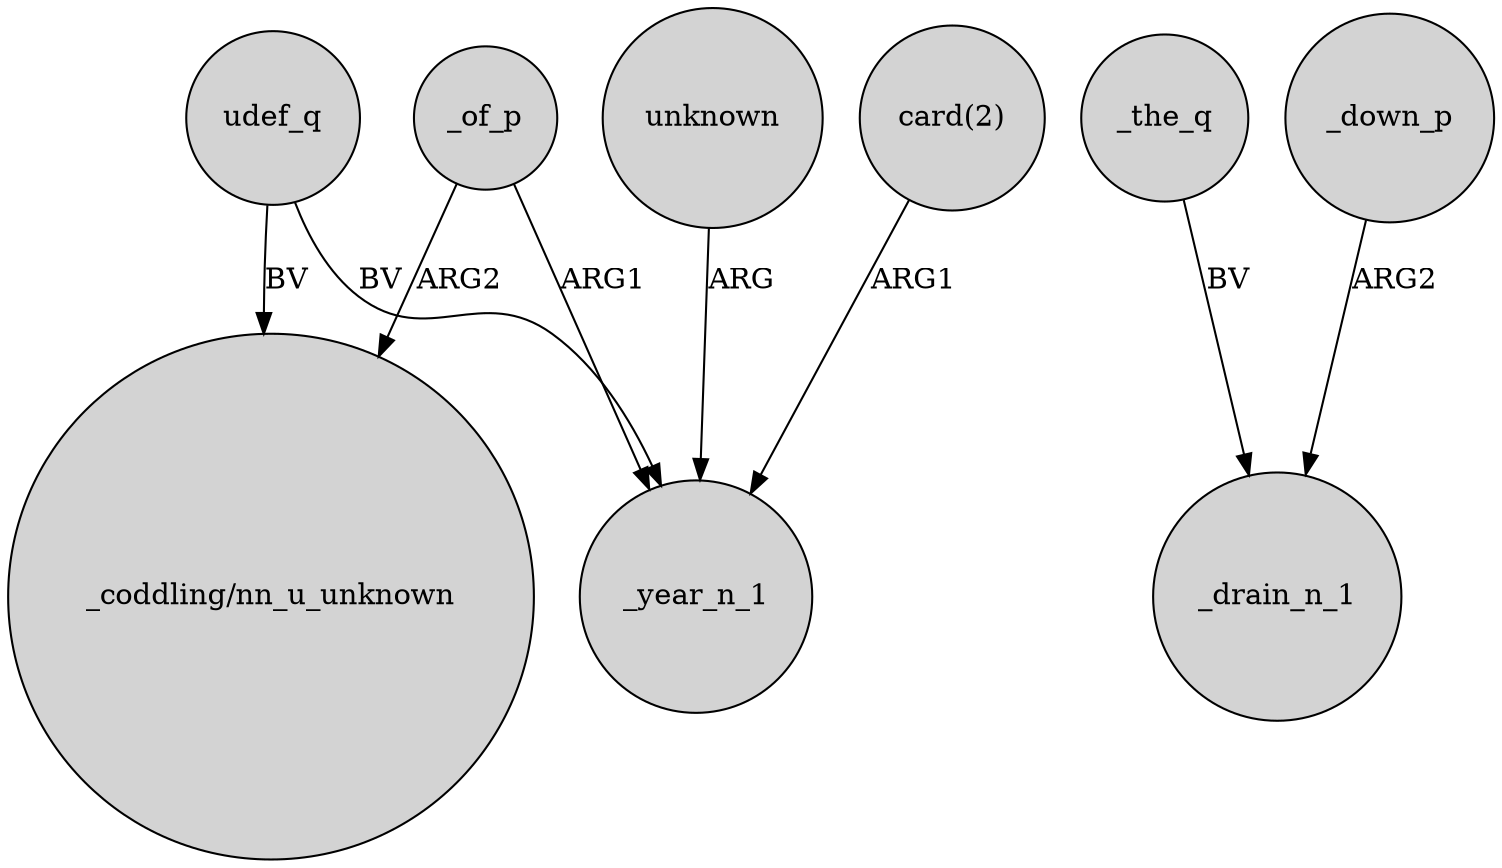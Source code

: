 digraph {
	node [shape=circle style=filled]
	_of_p -> "_coddling/nn_u_unknown" [label=ARG2]
	udef_q -> _year_n_1 [label=BV]
	"card(2)" -> _year_n_1 [label=ARG1]
	unknown -> _year_n_1 [label=ARG]
	_of_p -> _year_n_1 [label=ARG1]
	udef_q -> "_coddling/nn_u_unknown" [label=BV]
	_the_q -> _drain_n_1 [label=BV]
	_down_p -> _drain_n_1 [label=ARG2]
}

